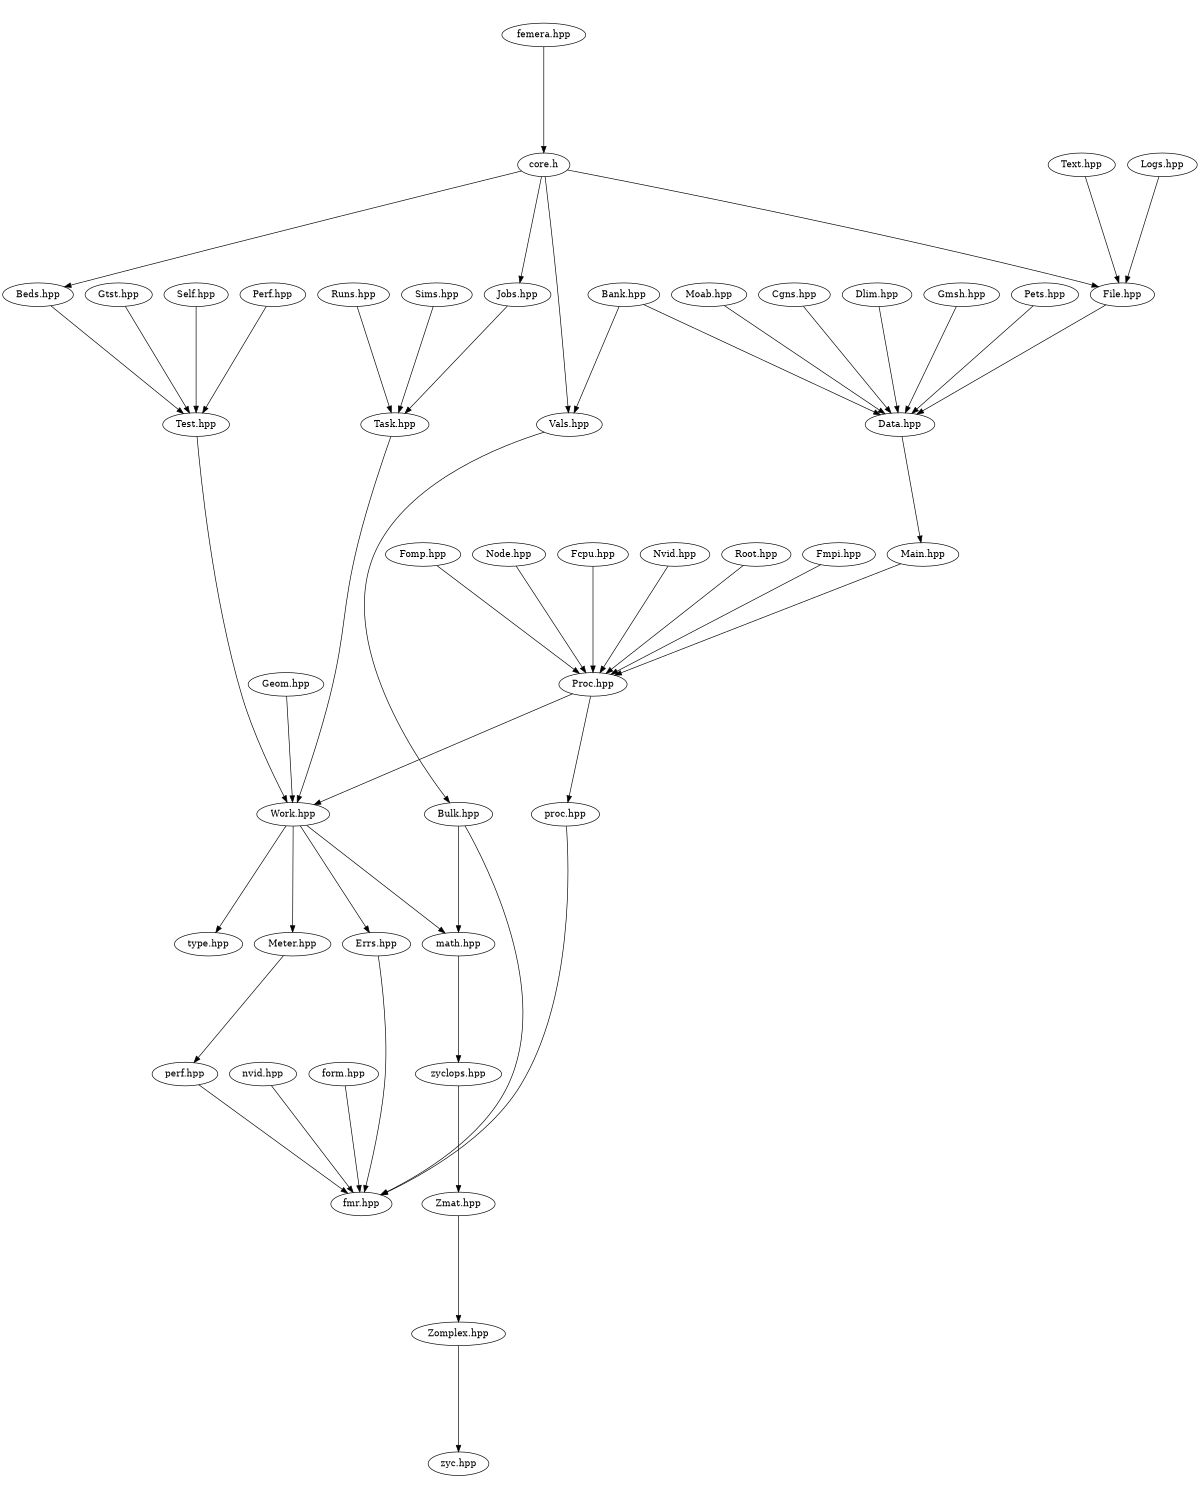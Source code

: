 digraph "source tree" {
    overlap=scale;
    size="8,10";
    ratio="fill";
    fontsize="16";
    fontname="Helvetica";
	clusterrank="local";
	"Zmat.hpp" -> "Zomplex.hpp"
	"Meter.hpp" -> "perf.hpp"
	"Work.hpp" -> "Errs.hpp"
	"Proc.hpp" -> "proc.hpp"
	"Nvid.hpp" -> "Proc.hpp"
	"Root.hpp" -> "Proc.hpp"
	"Perf.hpp" -> "Test.hpp"
	"nvid.hpp" -> "fmr.hpp"
	"perf.hpp" -> "fmr.hpp"
	"Work.hpp" -> "math.hpp"
	"Bulk.hpp" -> "math.hpp"
	"Fmpi.hpp" -> "Proc.hpp"
	"Test.hpp" -> "Work.hpp"
	"Fomp.hpp" -> "Proc.hpp"
	"Data.hpp" -> "Main.hpp"
	"zyclops.hpp" -> "Zmat.hpp"
	"core.h" -> "Beds.hpp"
	"Errs.hpp" -> "fmr.hpp"
	"Task.hpp" -> "Work.hpp"
	"Gmsh.hpp" -> "Data.hpp"
	"Node.hpp" -> "Proc.hpp"
	"Geom.hpp" -> "Work.hpp"
	"File.hpp" -> "Data.hpp"
	"Vals.hpp" -> "Bulk.hpp"
	"core.h" -> "Vals.hpp"
	"Beds.hpp" -> "Test.hpp"
	"form.hpp" -> "fmr.hpp"
	"Gtst.hpp" -> "Test.hpp"
	"Work.hpp" -> "Meter.hpp"
	"Runs.hpp" -> "Task.hpp"
	"Text.hpp" -> "File.hpp"
	"proc.hpp" -> "fmr.hpp"
	"math.hpp" -> "zyclops.hpp"
	"Pets.hpp" -> "Data.hpp"
	"Work.hpp" -> "type.hpp"
	"Fcpu.hpp" -> "Proc.hpp"
	"Moab.hpp" -> "Data.hpp"
	"Cgns.hpp" -> "Data.hpp"
	"core.h" -> "File.hpp"
	"Bulk.hpp" -> "fmr.hpp"
	"Self.hpp" -> "Test.hpp"
	"core.h" -> "Jobs.hpp"
	"Bank.hpp" -> "Vals.hpp"
	"Zomplex.hpp" -> "zyc.hpp"
	"Logs.hpp" -> "File.hpp"
	"Proc.hpp" -> "Work.hpp"
	"Sims.hpp" -> "Task.hpp"
	"femera.hpp" -> "core.h"
	"Bank.hpp" -> "Data.hpp"
	"Dlim.hpp" -> "Data.hpp"
	"Main.hpp" -> "Proc.hpp"
	"Jobs.hpp" -> "Task.hpp"
}
